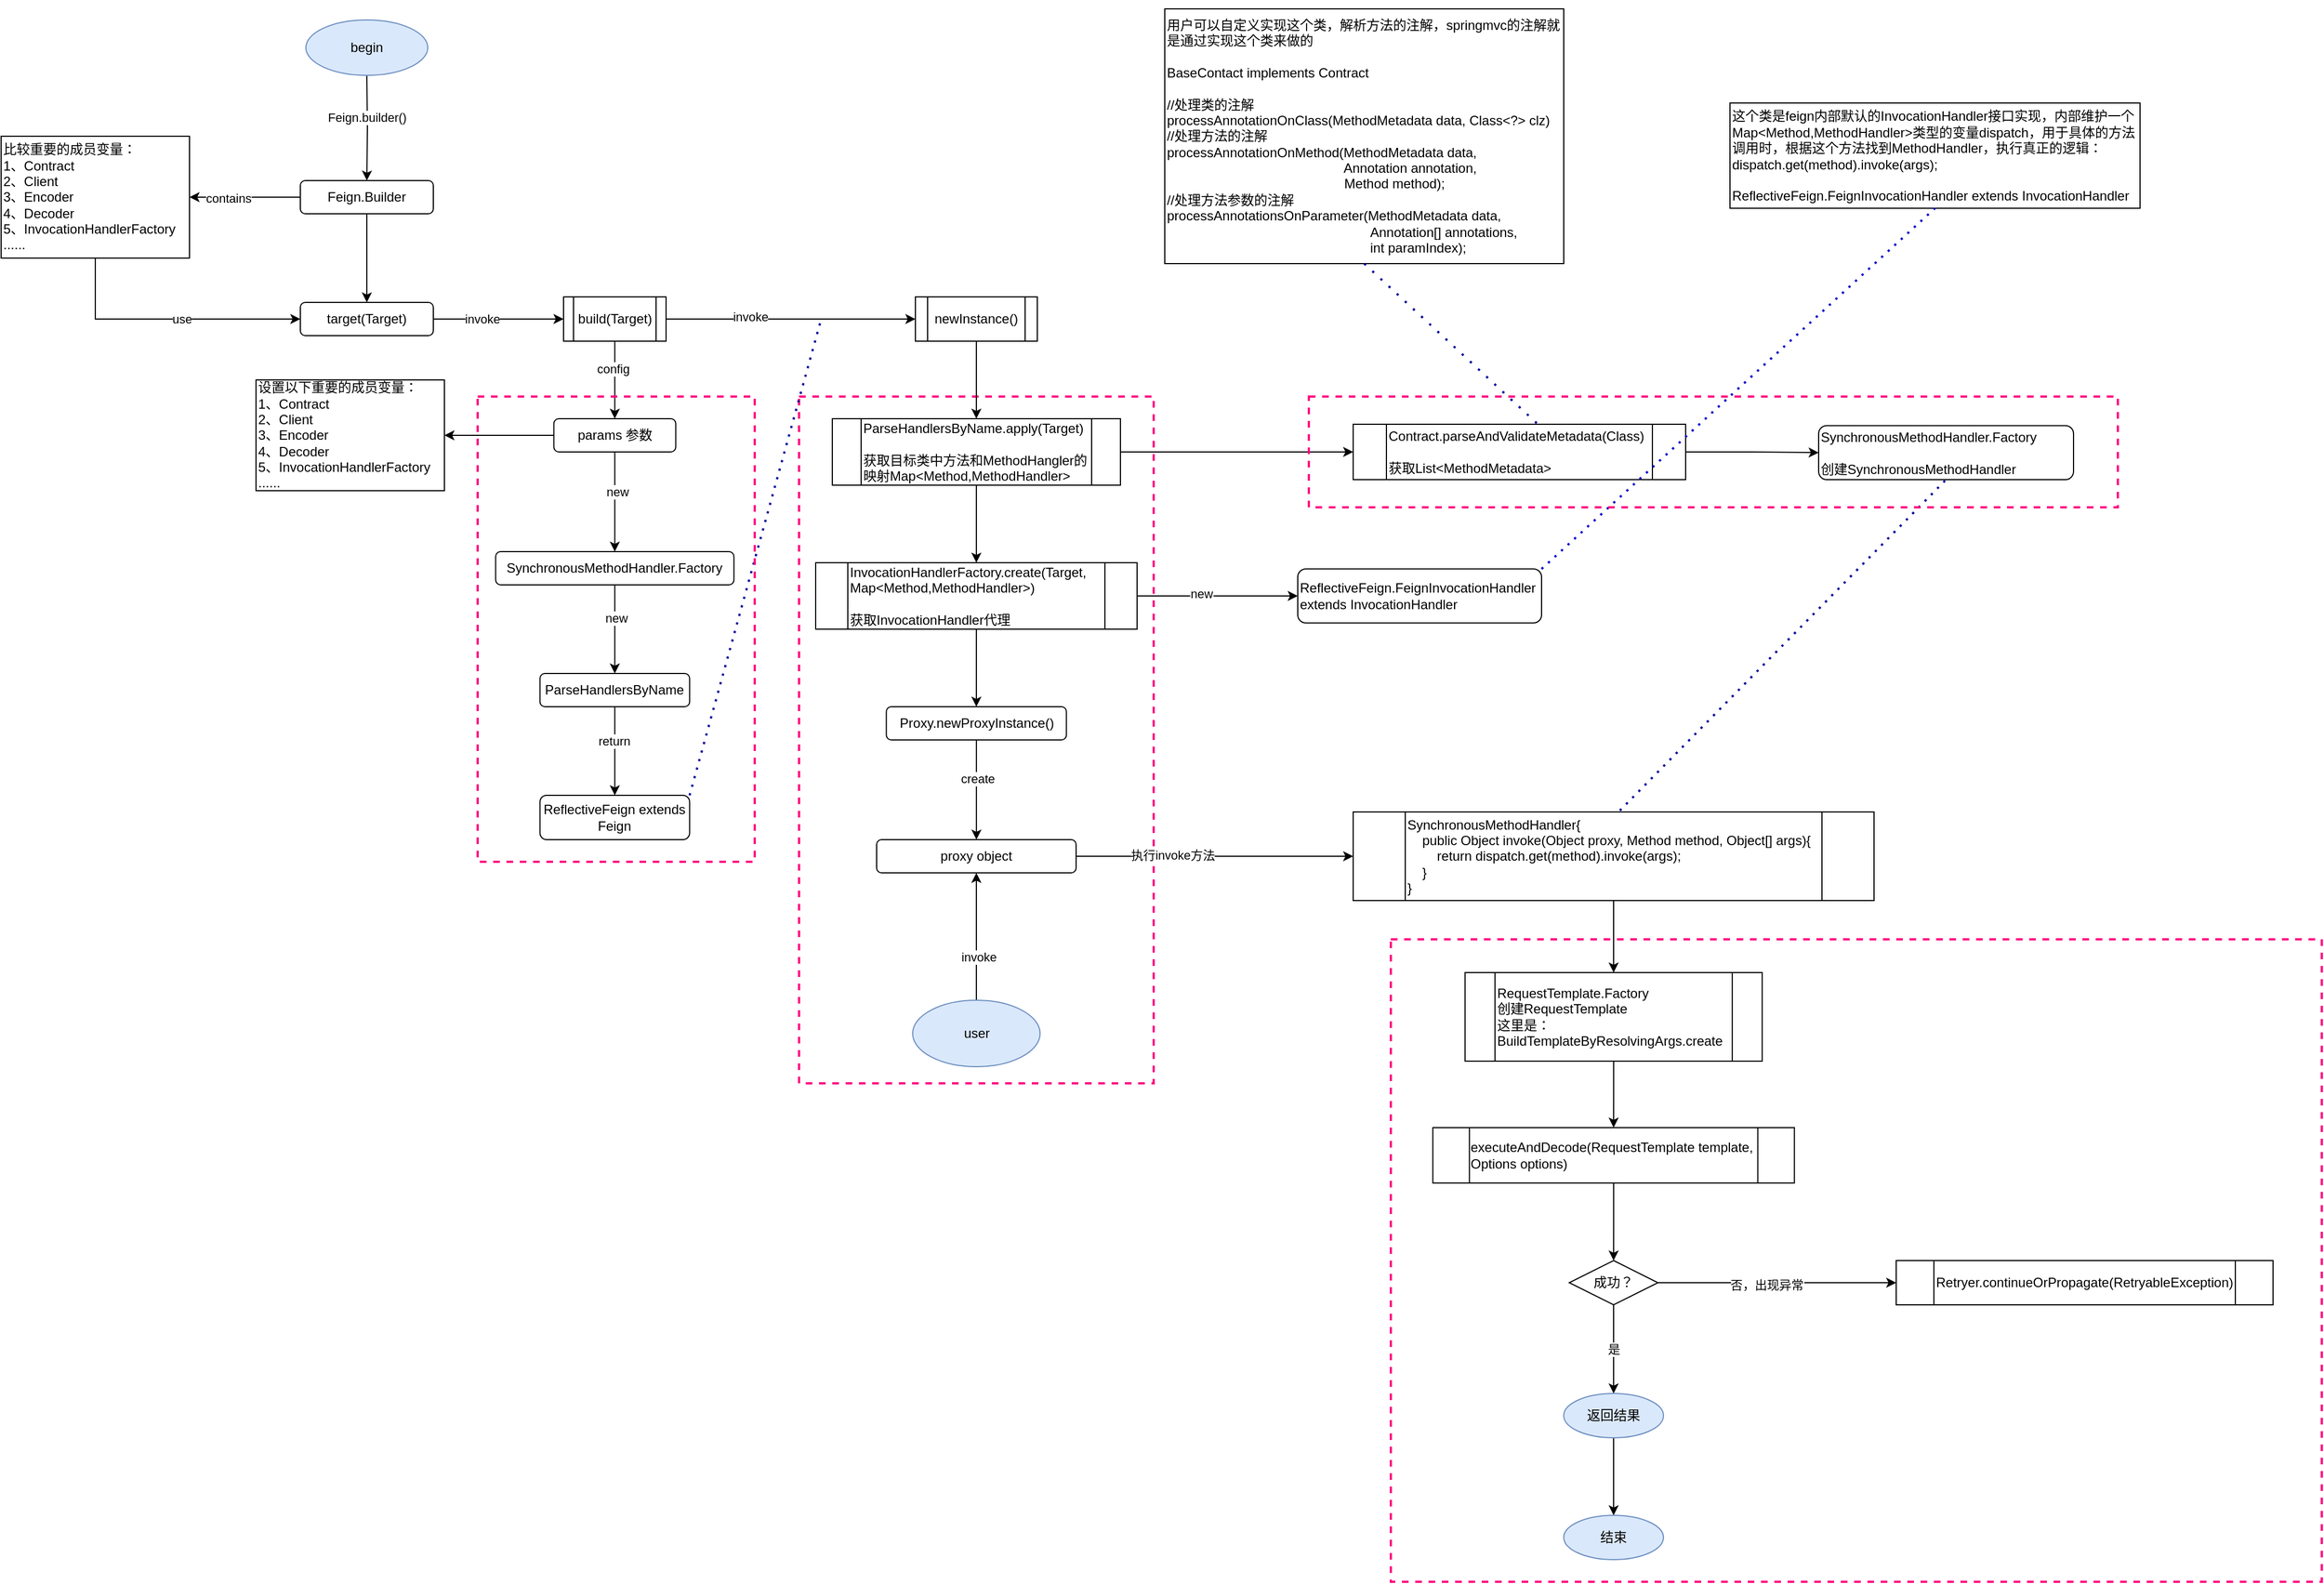 <mxfile version="14.4.3" type="device"><diagram id="6a731a19-8d31-9384-78a2-239565b7b9f0" name="Page-1"><mxGraphModel dx="981" dy="567" grid="1" gridSize="10" guides="1" tooltips="1" connect="1" arrows="1" fold="1" page="1" pageScale="1" pageWidth="1169" pageHeight="827" background="#ffffff" math="0" shadow="0"><root><mxCell id="0"/><mxCell id="1" parent="0"/><mxCell id="ogojxiKOo8UqRwc0kXtk-1" value="" style="rounded=0;whiteSpace=wrap;html=1;dashed=1;fontColor=#ffffff;fillColor=none;strokeColor=#FF0080;strokeWidth=2;" vertex="1" parent="1"><mxGeometry x="820" y="400" width="320" height="620" as="geometry"/></mxCell><mxCell id="JrtpVYV2UDB9AaNLbcGa-9" style="edgeStyle=orthogonalEdgeStyle;rounded=0;orthogonalLoop=1;jettySize=auto;html=1;entryX=1;entryY=0.5;entryDx=0;entryDy=0;" parent="1" source="JrtpVYV2UDB9AaNLbcGa-2" target="JrtpVYV2UDB9AaNLbcGa-3" edge="1"><mxGeometry relative="1" as="geometry"/></mxCell><mxCell id="JrtpVYV2UDB9AaNLbcGa-30" value="contains" style="edgeLabel;html=1;align=center;verticalAlign=middle;resizable=0;points=[];" parent="JrtpVYV2UDB9AaNLbcGa-9" vertex="1" connectable="0"><mxGeometry x="0.296" y="1" relative="1" as="geometry"><mxPoint as="offset"/></mxGeometry></mxCell><mxCell id="JrtpVYV2UDB9AaNLbcGa-14" style="edgeStyle=orthogonalEdgeStyle;rounded=0;orthogonalLoop=1;jettySize=auto;html=1;entryX=0.5;entryY=0;entryDx=0;entryDy=0;" parent="1" source="JrtpVYV2UDB9AaNLbcGa-2" target="JrtpVYV2UDB9AaNLbcGa-45" edge="1"><mxGeometry relative="1" as="geometry"><mxPoint x="430" y="310" as="targetPoint"/></mxGeometry></mxCell><mxCell id="JrtpVYV2UDB9AaNLbcGa-2" value="Feign.Builder" style="rounded=1;whiteSpace=wrap;html=1;" parent="1" vertex="1"><mxGeometry x="370" y="205" width="120" height="30" as="geometry"/></mxCell><mxCell id="JrtpVYV2UDB9AaNLbcGa-16" style="edgeStyle=orthogonalEdgeStyle;rounded=0;orthogonalLoop=1;jettySize=auto;html=1;entryX=0;entryY=0.5;entryDx=0;entryDy=0;exitX=0.5;exitY=1;exitDx=0;exitDy=0;" parent="1" source="JrtpVYV2UDB9AaNLbcGa-3" target="JrtpVYV2UDB9AaNLbcGa-45" edge="1"><mxGeometry relative="1" as="geometry"><mxPoint x="378.75" y="330" as="targetPoint"/></mxGeometry></mxCell><mxCell id="JrtpVYV2UDB9AaNLbcGa-29" value="use" style="edgeLabel;html=1;align=center;verticalAlign=middle;resizable=0;points=[];" parent="JrtpVYV2UDB9AaNLbcGa-16" vertex="1" connectable="0"><mxGeometry x="0.105" relative="1" as="geometry"><mxPoint as="offset"/></mxGeometry></mxCell><mxCell id="JrtpVYV2UDB9AaNLbcGa-3" value="比较重要的成员变量：&lt;br&gt;1、Contract&lt;br&gt;2、Client&lt;br&gt;3、Encoder&lt;br&gt;4、Decoder&lt;br&gt;5、InvocationHandlerFactory&lt;br&gt;......" style="rounded=0;whiteSpace=wrap;html=1;align=left;" parent="1" vertex="1"><mxGeometry x="100" y="165" width="170" height="110" as="geometry"/></mxCell><mxCell id="R2fqraoWeLq5Wryng2f1-19" style="edgeStyle=orthogonalEdgeStyle;rounded=0;orthogonalLoop=1;jettySize=auto;html=1;entryX=0;entryY=0.5;entryDx=0;entryDy=0;" parent="1" source="JrtpVYV2UDB9AaNLbcGa-6" edge="1" target="R2fqraoWeLq5Wryng2f1-23"><mxGeometry relative="1" as="geometry"><mxPoint x="1200" y="815" as="targetPoint"/></mxGeometry></mxCell><mxCell id="R2fqraoWeLq5Wryng2f1-20" value="执行invoke方法" style="edgeLabel;html=1;align=center;verticalAlign=middle;resizable=0;points=[];" parent="R2fqraoWeLq5Wryng2f1-19" vertex="1" connectable="0"><mxGeometry x="-0.308" y="1" relative="1" as="geometry"><mxPoint as="offset"/></mxGeometry></mxCell><mxCell id="JrtpVYV2UDB9AaNLbcGa-6" value="proxy object" style="rounded=1;whiteSpace=wrap;html=1;" parent="1" vertex="1"><mxGeometry x="890" y="800" width="180" height="30" as="geometry"/></mxCell><mxCell id="JrtpVYV2UDB9AaNLbcGa-11" style="edgeStyle=orthogonalEdgeStyle;rounded=0;orthogonalLoop=1;jettySize=auto;html=1;entryX=0.5;entryY=0;entryDx=0;entryDy=0;" parent="1" target="JrtpVYV2UDB9AaNLbcGa-2" edge="1"><mxGeometry relative="1" as="geometry"><mxPoint x="430" y="110" as="sourcePoint"/></mxGeometry></mxCell><mxCell id="JrtpVYV2UDB9AaNLbcGa-12" value="Feign.builder()" style="edgeLabel;html=1;align=center;verticalAlign=middle;resizable=0;points=[];" parent="JrtpVYV2UDB9AaNLbcGa-11" vertex="1" connectable="0"><mxGeometry x="-0.217" y="-1" relative="1" as="geometry"><mxPoint as="offset"/></mxGeometry></mxCell><mxCell id="JrtpVYV2UDB9AaNLbcGa-20" style="edgeStyle=orthogonalEdgeStyle;rounded=0;orthogonalLoop=1;jettySize=auto;html=1;entryX=0;entryY=0.5;entryDx=0;entryDy=0;exitX=1;exitY=0.5;exitDx=0;exitDy=0;" parent="1" source="JrtpVYV2UDB9AaNLbcGa-45" target="JrtpVYV2UDB9AaNLbcGa-18" edge="1"><mxGeometry relative="1" as="geometry"><mxPoint x="481.25" y="330" as="sourcePoint"/></mxGeometry></mxCell><mxCell id="JrtpVYV2UDB9AaNLbcGa-22" value="invoke" style="edgeLabel;html=1;align=center;verticalAlign=middle;resizable=0;points=[];" parent="JrtpVYV2UDB9AaNLbcGa-20" vertex="1" connectable="0"><mxGeometry x="-0.262" relative="1" as="geometry"><mxPoint as="offset"/></mxGeometry></mxCell><mxCell id="JrtpVYV2UDB9AaNLbcGa-21" style="edgeStyle=orthogonalEdgeStyle;rounded=0;orthogonalLoop=1;jettySize=auto;html=1;entryX=0;entryY=0.5;entryDx=0;entryDy=0;" parent="1" source="JrtpVYV2UDB9AaNLbcGa-18" target="JrtpVYV2UDB9AaNLbcGa-19" edge="1"><mxGeometry relative="1" as="geometry"/></mxCell><mxCell id="JrtpVYV2UDB9AaNLbcGa-23" value="invoke" style="edgeLabel;html=1;align=center;verticalAlign=middle;resizable=0;points=[];" parent="JrtpVYV2UDB9AaNLbcGa-21" vertex="1" connectable="0"><mxGeometry x="-0.327" y="2" relative="1" as="geometry"><mxPoint as="offset"/></mxGeometry></mxCell><mxCell id="JrtpVYV2UDB9AaNLbcGa-26" style="edgeStyle=orthogonalEdgeStyle;rounded=0;orthogonalLoop=1;jettySize=auto;html=1;entryX=0.5;entryY=0;entryDx=0;entryDy=0;" parent="1" source="JrtpVYV2UDB9AaNLbcGa-18" target="JrtpVYV2UDB9AaNLbcGa-25" edge="1"><mxGeometry relative="1" as="geometry"/></mxCell><mxCell id="JrtpVYV2UDB9AaNLbcGa-35" value="config" style="edgeLabel;html=1;align=center;verticalAlign=middle;resizable=0;points=[];" parent="JrtpVYV2UDB9AaNLbcGa-26" vertex="1" connectable="0"><mxGeometry x="-0.303" y="-2" relative="1" as="geometry"><mxPoint as="offset"/></mxGeometry></mxCell><mxCell id="JrtpVYV2UDB9AaNLbcGa-18" value="build(&lt;span style=&quot;background-color: rgb(255 , 255 , 255)&quot;&gt;Target&lt;/span&gt;)" style="shape=process;whiteSpace=wrap;html=1;backgroundOutline=1;" parent="1" vertex="1"><mxGeometry x="607.5" y="310" width="92.5" height="40" as="geometry"/></mxCell><mxCell id="JrtpVYV2UDB9AaNLbcGa-51" style="edgeStyle=orthogonalEdgeStyle;rounded=0;orthogonalLoop=1;jettySize=auto;html=1;entryX=0.5;entryY=0;entryDx=0;entryDy=0;" parent="1" source="JrtpVYV2UDB9AaNLbcGa-19" target="JrtpVYV2UDB9AaNLbcGa-50" edge="1"><mxGeometry relative="1" as="geometry"/></mxCell><mxCell id="JrtpVYV2UDB9AaNLbcGa-19" value="newInstance()" style="shape=process;whiteSpace=wrap;html=1;backgroundOutline=1;" parent="1" vertex="1"><mxGeometry x="925" y="310" width="110" height="40" as="geometry"/></mxCell><mxCell id="JrtpVYV2UDB9AaNLbcGa-28" style="edgeStyle=orthogonalEdgeStyle;rounded=0;orthogonalLoop=1;jettySize=auto;html=1;entryX=1;entryY=0.5;entryDx=0;entryDy=0;" parent="1" source="JrtpVYV2UDB9AaNLbcGa-25" target="JrtpVYV2UDB9AaNLbcGa-27" edge="1"><mxGeometry relative="1" as="geometry"/></mxCell><mxCell id="JrtpVYV2UDB9AaNLbcGa-33" style="edgeStyle=orthogonalEdgeStyle;rounded=0;orthogonalLoop=1;jettySize=auto;html=1;entryX=0.5;entryY=0;entryDx=0;entryDy=0;" parent="1" source="JrtpVYV2UDB9AaNLbcGa-25" target="JrtpVYV2UDB9AaNLbcGa-31" edge="1"><mxGeometry relative="1" as="geometry"/></mxCell><mxCell id="JrtpVYV2UDB9AaNLbcGa-36" value="new" style="edgeLabel;html=1;align=center;verticalAlign=middle;resizable=0;points=[];" parent="JrtpVYV2UDB9AaNLbcGa-33" vertex="1" connectable="0"><mxGeometry x="-0.213" y="2" relative="1" as="geometry"><mxPoint as="offset"/></mxGeometry></mxCell><mxCell id="JrtpVYV2UDB9AaNLbcGa-25" value="params 参数" style="rounded=1;whiteSpace=wrap;html=1;" parent="1" vertex="1"><mxGeometry x="598.75" y="420" width="110" height="30" as="geometry"/></mxCell><mxCell id="JrtpVYV2UDB9AaNLbcGa-27" value="设置以下重要的成员变量：&lt;br&gt;1、Contract&lt;br&gt;2、Client&lt;br&gt;3、Encoder&lt;br&gt;4、Decoder&lt;br&gt;5、InvocationHandlerFactory&lt;br&gt;......" style="rounded=0;whiteSpace=wrap;html=1;align=left;" parent="1" vertex="1"><mxGeometry x="330" y="385" width="170" height="100" as="geometry"/></mxCell><mxCell id="JrtpVYV2UDB9AaNLbcGa-38" style="edgeStyle=orthogonalEdgeStyle;rounded=0;orthogonalLoop=1;jettySize=auto;html=1;entryX=0.5;entryY=0;entryDx=0;entryDy=0;" parent="1" source="JrtpVYV2UDB9AaNLbcGa-31" target="JrtpVYV2UDB9AaNLbcGa-34" edge="1"><mxGeometry relative="1" as="geometry"/></mxCell><mxCell id="JrtpVYV2UDB9AaNLbcGa-39" value="new" style="edgeLabel;html=1;align=center;verticalAlign=middle;resizable=0;points=[];" parent="JrtpVYV2UDB9AaNLbcGa-38" vertex="1" connectable="0"><mxGeometry x="-0.245" y="1" relative="1" as="geometry"><mxPoint as="offset"/></mxGeometry></mxCell><mxCell id="JrtpVYV2UDB9AaNLbcGa-31" value="SynchronousMethodHandler.Factory" style="rounded=1;whiteSpace=wrap;html=1;" parent="1" vertex="1"><mxGeometry x="546.25" y="540" width="215" height="30" as="geometry"/></mxCell><mxCell id="JrtpVYV2UDB9AaNLbcGa-41" style="edgeStyle=orthogonalEdgeStyle;rounded=0;orthogonalLoop=1;jettySize=auto;html=1;" parent="1" source="JrtpVYV2UDB9AaNLbcGa-34" target="JrtpVYV2UDB9AaNLbcGa-40" edge="1"><mxGeometry relative="1" as="geometry"/></mxCell><mxCell id="JrtpVYV2UDB9AaNLbcGa-42" value="return" style="edgeLabel;html=1;align=center;verticalAlign=middle;resizable=0;points=[];" parent="JrtpVYV2UDB9AaNLbcGa-41" vertex="1" connectable="0"><mxGeometry x="-0.24" y="-1" relative="1" as="geometry"><mxPoint as="offset"/></mxGeometry></mxCell><mxCell id="JrtpVYV2UDB9AaNLbcGa-34" value="ParseHandlersByName" style="rounded=1;whiteSpace=wrap;html=1;" parent="1" vertex="1"><mxGeometry x="586.25" y="650" width="135" height="30" as="geometry"/></mxCell><mxCell id="JrtpVYV2UDB9AaNLbcGa-40" value="ReflectiveFeign extends Feign" style="rounded=1;whiteSpace=wrap;html=1;" parent="1" vertex="1"><mxGeometry x="586.25" y="760" width="135" height="40" as="geometry"/></mxCell><mxCell id="JrtpVYV2UDB9AaNLbcGa-45" value="&lt;span style=&quot;background-color: rgb(255 , 255 , 255)&quot;&gt;&lt;font&gt;target(Target)&lt;/font&gt;&lt;/span&gt;" style="rounded=1;whiteSpace=wrap;html=1;" parent="1" vertex="1"><mxGeometry x="370" y="315" width="120" height="30" as="geometry"/></mxCell><mxCell id="JrtpVYV2UDB9AaNLbcGa-56" style="edgeStyle=orthogonalEdgeStyle;rounded=0;orthogonalLoop=1;jettySize=auto;html=1;entryX=0.5;entryY=0;entryDx=0;entryDy=0;" parent="1" source="JrtpVYV2UDB9AaNLbcGa-50" target="JrtpVYV2UDB9AaNLbcGa-53" edge="1"><mxGeometry relative="1" as="geometry"/></mxCell><mxCell id="JrtpVYV2UDB9AaNLbcGa-62" style="edgeStyle=orthogonalEdgeStyle;rounded=0;orthogonalLoop=1;jettySize=auto;html=1;entryX=0;entryY=0.5;entryDx=0;entryDy=0;" parent="1" source="JrtpVYV2UDB9AaNLbcGa-50" target="JrtpVYV2UDB9AaNLbcGa-61" edge="1"><mxGeometry relative="1" as="geometry"/></mxCell><mxCell id="JrtpVYV2UDB9AaNLbcGa-50" value="ParseHandlersByName.apply(Target)&lt;br&gt;&lt;br&gt;获取目标类中方法和MethodHangler的映射Map&amp;lt;Method,MethodHandler&amp;gt;" style="shape=process;whiteSpace=wrap;html=1;backgroundOutline=1;align=left;" parent="1" vertex="1"><mxGeometry x="850" y="420" width="260" height="60" as="geometry"/></mxCell><mxCell id="JrtpVYV2UDB9AaNLbcGa-57" style="edgeStyle=orthogonalEdgeStyle;rounded=0;orthogonalLoop=1;jettySize=auto;html=1;entryX=0.5;entryY=0;entryDx=0;entryDy=0;" parent="1" source="JrtpVYV2UDB9AaNLbcGa-53" target="JrtpVYV2UDB9AaNLbcGa-54" edge="1"><mxGeometry relative="1" as="geometry"/></mxCell><mxCell id="R2fqraoWeLq5Wryng2f1-11" style="edgeStyle=orthogonalEdgeStyle;rounded=0;orthogonalLoop=1;jettySize=auto;html=1;entryX=0;entryY=0.5;entryDx=0;entryDy=0;" parent="1" source="JrtpVYV2UDB9AaNLbcGa-53" target="R2fqraoWeLq5Wryng2f1-10" edge="1"><mxGeometry relative="1" as="geometry"/></mxCell><mxCell id="R2fqraoWeLq5Wryng2f1-12" value="new" style="edgeLabel;html=1;align=center;verticalAlign=middle;resizable=0;points=[];" parent="R2fqraoWeLq5Wryng2f1-11" vertex="1" connectable="0"><mxGeometry x="-0.2" y="2" relative="1" as="geometry"><mxPoint as="offset"/></mxGeometry></mxCell><mxCell id="JrtpVYV2UDB9AaNLbcGa-53" value="InvocationHandlerFactory.create(Target,&lt;br&gt;Map&amp;lt;Method,MethodHandler&amp;gt;)&lt;br&gt;&lt;br&gt;获取InvocationHandler代理" style="shape=process;whiteSpace=wrap;html=1;backgroundOutline=1;align=left;" parent="1" vertex="1"><mxGeometry x="835" y="550" width="290" height="60" as="geometry"/></mxCell><mxCell id="JrtpVYV2UDB9AaNLbcGa-58" style="edgeStyle=orthogonalEdgeStyle;rounded=0;orthogonalLoop=1;jettySize=auto;html=1;" parent="1" source="JrtpVYV2UDB9AaNLbcGa-54" target="JrtpVYV2UDB9AaNLbcGa-6" edge="1"><mxGeometry relative="1" as="geometry"><Array as="points"><mxPoint x="980" y="750"/><mxPoint x="980" y="750"/></Array></mxGeometry></mxCell><mxCell id="JrtpVYV2UDB9AaNLbcGa-60" value="create" style="edgeLabel;html=1;align=center;verticalAlign=middle;resizable=0;points=[];" parent="JrtpVYV2UDB9AaNLbcGa-58" vertex="1" connectable="0"><mxGeometry x="-0.231" y="1" relative="1" as="geometry"><mxPoint as="offset"/></mxGeometry></mxCell><mxCell id="JrtpVYV2UDB9AaNLbcGa-54" value="Proxy.newProxyInstance()" style="rounded=1;whiteSpace=wrap;html=1;" parent="1" vertex="1"><mxGeometry x="898.75" y="680" width="162.5" height="30" as="geometry"/></mxCell><mxCell id="JrtpVYV2UDB9AaNLbcGa-59" value="&lt;span&gt;begin&lt;/span&gt;" style="ellipse;whiteSpace=wrap;html=1;fillColor=#dae8fc;strokeColor=#6c8ebf;" parent="1" vertex="1"><mxGeometry x="375" y="60" width="110" height="50" as="geometry"/></mxCell><mxCell id="R2fqraoWeLq5Wryng2f1-3" style="edgeStyle=orthogonalEdgeStyle;rounded=0;orthogonalLoop=1;jettySize=auto;html=1;entryX=0;entryY=0.5;entryDx=0;entryDy=0;" parent="1" source="JrtpVYV2UDB9AaNLbcGa-61" target="R2fqraoWeLq5Wryng2f1-2" edge="1"><mxGeometry relative="1" as="geometry"/></mxCell><mxCell id="JrtpVYV2UDB9AaNLbcGa-61" value="Contract.parseAndValidateMetadata(Class)&lt;br&gt;&lt;br&gt;获取List&amp;lt;MethodMetadata&amp;gt;" style="shape=process;whiteSpace=wrap;html=1;backgroundOutline=1;align=left;" parent="1" vertex="1"><mxGeometry x="1320" y="425" width="300" height="50" as="geometry"/></mxCell><mxCell id="JrtpVYV2UDB9AaNLbcGa-63" value="&lt;br&gt;用户可以自定义实现这个类，解析方法的注解，springmvc的注解就是通过实现这个类来做的&lt;br&gt;&lt;br&gt;BaseContact implements Contract&lt;br&gt;&lt;br&gt;//处理类的注解&lt;br&gt;processAnnotationOnClass(MethodMetadata data, Class&amp;lt;?&amp;gt; clz)&lt;br&gt;//处理方法的注解&lt;br&gt;&lt;div&gt;processAnnotationOnMethod(MethodMetadata data,&lt;/div&gt;&lt;div&gt;&lt;span&gt;&#9;&#9;&lt;/span&gt;&amp;nbsp; &amp;nbsp; &amp;nbsp; &amp;nbsp; &amp;nbsp; &amp;nbsp; &amp;nbsp; &amp;nbsp; &amp;nbsp; &amp;nbsp; &amp;nbsp; &amp;nbsp; &amp;nbsp; &amp;nbsp; &amp;nbsp; &amp;nbsp; &amp;nbsp; &amp;nbsp; &amp;nbsp; &amp;nbsp; &amp;nbsp; &amp;nbsp; &amp;nbsp; &amp;nbsp; Annotation annotation,&lt;/div&gt;&lt;div&gt;&lt;span&gt;&#9;&#9;&lt;/span&gt;&amp;nbsp; &amp;nbsp; &amp;nbsp; &amp;nbsp; &amp;nbsp; &amp;nbsp; &amp;nbsp; &amp;nbsp; &amp;nbsp; &amp;nbsp; &amp;nbsp; &amp;nbsp; &amp;nbsp; &amp;nbsp; &amp;nbsp; &amp;nbsp; &amp;nbsp; &amp;nbsp; &amp;nbsp; &amp;nbsp; &amp;nbsp; &amp;nbsp; &amp;nbsp; &amp;nbsp; Method method);&lt;/div&gt;&lt;div&gt;//处理方法参数的注解&lt;/div&gt;&lt;div&gt;&lt;div&gt;processAnnotationsOnParameter(MethodMetadata data,&lt;/div&gt;&lt;div&gt;&lt;span&gt;&#9;&#9;&lt;/span&gt;&amp;nbsp; &amp;nbsp; &amp;nbsp; &amp;nbsp; &amp;nbsp; &amp;nbsp; &amp;nbsp; &amp;nbsp; &amp;nbsp; &amp;nbsp; &amp;nbsp; &amp;nbsp; &amp;nbsp; &amp;nbsp; &amp;nbsp; &amp;nbsp; &amp;nbsp; &amp;nbsp; &amp;nbsp; &amp;nbsp; &amp;nbsp; &amp;nbsp; &amp;nbsp; &amp;nbsp; &amp;nbsp; &amp;nbsp; &amp;nbsp; &amp;nbsp;Annotation[] annotations,&lt;/div&gt;&lt;div&gt;&lt;span&gt;&#9;&#9;&lt;/span&gt;&amp;nbsp; &amp;nbsp; &amp;nbsp; &amp;nbsp; &amp;nbsp; &amp;nbsp; &amp;nbsp; &amp;nbsp; &amp;nbsp; &amp;nbsp; &amp;nbsp; &amp;nbsp; &amp;nbsp; &amp;nbsp; &amp;nbsp; &amp;nbsp; &amp;nbsp; &amp;nbsp; &amp;nbsp; &amp;nbsp; &amp;nbsp; &amp;nbsp; &amp;nbsp; &amp;nbsp; &amp;nbsp; &amp;nbsp; &amp;nbsp; &amp;nbsp;int paramIndex);&lt;/div&gt;&lt;/div&gt;&lt;div&gt;&lt;br&gt;&lt;/div&gt;" style="rounded=0;whiteSpace=wrap;html=1;align=left;" parent="1" vertex="1"><mxGeometry x="1150" y="50" width="360" height="230" as="geometry"/></mxCell><mxCell id="JrtpVYV2UDB9AaNLbcGa-65" value="" style="endArrow=none;dashed=1;html=1;dashPattern=1 4;strokeWidth=2;entryX=0.554;entryY=-0.01;entryDx=0;entryDy=0;exitX=0.5;exitY=1;exitDx=0;exitDy=0;entryPerimeter=0;strokeColor=#000099;" parent="1" source="JrtpVYV2UDB9AaNLbcGa-63" target="JrtpVYV2UDB9AaNLbcGa-61" edge="1"><mxGeometry width="50" height="50" relative="1" as="geometry"><mxPoint x="620" y="1000" as="sourcePoint"/><mxPoint x="1370" y="540" as="targetPoint"/></mxGeometry></mxCell><mxCell id="R2fqraoWeLq5Wryng2f1-2" value="SynchronousMethodHandler.Factory&lt;br&gt;&lt;br&gt;创建SynchronousMethodHandler" style="rounded=1;whiteSpace=wrap;html=1;align=left;" parent="1" vertex="1"><mxGeometry x="1740" y="426.25" width="230" height="48.75" as="geometry"/></mxCell><mxCell id="R2fqraoWeLq5Wryng2f1-4" value="" style="endArrow=none;dashed=1;html=1;dashPattern=1 3;strokeWidth=2;fillColor=#f8cecc;strokeColor=#000099;" parent="1" edge="1"><mxGeometry width="50" height="50" relative="1" as="geometry"><mxPoint x="721.25" y="760" as="sourcePoint"/><mxPoint x="840" y="330" as="targetPoint"/></mxGeometry></mxCell><mxCell id="R2fqraoWeLq5Wryng2f1-10" value="ReflectiveFeign.FeignInvocationHandler extends&amp;nbsp;InvocationHandler" style="rounded=1;whiteSpace=wrap;html=1;align=left;" parent="1" vertex="1"><mxGeometry x="1270" y="555.63" width="220" height="48.75" as="geometry"/></mxCell><mxCell id="R2fqraoWeLq5Wryng2f1-13" value="这个类是feign内部默认的InvocationHandler接口实现，内部维护一个&lt;br&gt;Map&amp;lt;Method,MethodHandler&amp;gt;类型的变量dispatch，用于具体的方法调用时，根据这个方法找到MethodHandler，执行真正的逻辑：&lt;br&gt;dispatch.get(method).invoke(args);&lt;br&gt;&lt;br&gt;ReflectiveFeign.FeignInvocationHandler extends&amp;nbsp;InvocationHandler" style="rounded=0;whiteSpace=wrap;html=1;align=left;" parent="1" vertex="1"><mxGeometry x="1660" y="135" width="370" height="95" as="geometry"/></mxCell><mxCell id="R2fqraoWeLq5Wryng2f1-14" value="" style="endArrow=none;dashed=1;html=1;dashPattern=1 3;strokeWidth=2;exitX=1;exitY=0;exitDx=0;exitDy=0;fillColor=#f8cecc;entryX=0.5;entryY=1;entryDx=0;entryDy=0;strokeColor=#0000CC;" parent="1" source="R2fqraoWeLq5Wryng2f1-10" target="R2fqraoWeLq5Wryng2f1-13" edge="1"><mxGeometry width="50" height="50" relative="1" as="geometry"><mxPoint x="1690" y="230" as="sourcePoint"/><mxPoint x="1740" y="180" as="targetPoint"/></mxGeometry></mxCell><mxCell id="R2fqraoWeLq5Wryng2f1-16" style="edgeStyle=orthogonalEdgeStyle;rounded=0;orthogonalLoop=1;jettySize=auto;html=1;entryX=0.5;entryY=1;entryDx=0;entryDy=0;" parent="1" source="R2fqraoWeLq5Wryng2f1-15" target="JrtpVYV2UDB9AaNLbcGa-6" edge="1"><mxGeometry relative="1" as="geometry"/></mxCell><mxCell id="R2fqraoWeLq5Wryng2f1-17" value="invoke" style="edgeLabel;html=1;align=center;verticalAlign=middle;resizable=0;points=[];" parent="R2fqraoWeLq5Wryng2f1-16" vertex="1" connectable="0"><mxGeometry x="-0.317" y="-2" relative="1" as="geometry"><mxPoint as="offset"/></mxGeometry></mxCell><mxCell id="R2fqraoWeLq5Wryng2f1-15" value="&lt;span&gt;user&lt;/span&gt;" style="ellipse;whiteSpace=wrap;html=1;fillColor=#dae8fc;strokeColor=#6c8ebf;" parent="1" vertex="1"><mxGeometry x="922.5" y="945" width="115" height="60" as="geometry"/></mxCell><mxCell id="R2fqraoWeLq5Wryng2f1-26" style="edgeStyle=orthogonalEdgeStyle;rounded=0;orthogonalLoop=1;jettySize=auto;html=1;entryX=0.5;entryY=0;entryDx=0;entryDy=0;" parent="1" source="R2fqraoWeLq5Wryng2f1-23" target="R2fqraoWeLq5Wryng2f1-25" edge="1"><mxGeometry relative="1" as="geometry"/></mxCell><mxCell id="R2fqraoWeLq5Wryng2f1-23" value="&lt;span&gt;SynchronousMethodHandler{&lt;/span&gt;&lt;br&gt;&lt;div&gt;&amp;nbsp; &amp;nbsp; public Object invoke(Object proxy, Method method, Object[] args){&lt;/div&gt;&lt;div&gt;&lt;/div&gt;&lt;div&gt;&amp;nbsp; &amp;nbsp; &amp;nbsp; &amp;nbsp; return dispatch.get(method).invoke(args);&lt;/div&gt;&lt;div&gt;&amp;nbsp; &amp;nbsp; }&lt;/div&gt;&lt;span&gt;&lt;div&gt;&lt;span&gt;}&lt;/span&gt;&lt;/div&gt;&lt;/span&gt;" style="shape=process;whiteSpace=wrap;html=1;backgroundOutline=1;align=left;" parent="1" vertex="1"><mxGeometry x="1320" y="775" width="470" height="80" as="geometry"/></mxCell><mxCell id="R2fqraoWeLq5Wryng2f1-28" style="edgeStyle=orthogonalEdgeStyle;rounded=0;orthogonalLoop=1;jettySize=auto;html=1;entryX=0.5;entryY=0;entryDx=0;entryDy=0;" parent="1" source="R2fqraoWeLq5Wryng2f1-25" target="R2fqraoWeLq5Wryng2f1-27" edge="1"><mxGeometry relative="1" as="geometry"/></mxCell><mxCell id="R2fqraoWeLq5Wryng2f1-25" value="RequestTemplate.Factory&lt;br&gt;创建RequestTemplate&lt;br&gt;这里是：&lt;br&gt;&lt;span style=&quot;text-align: center&quot;&gt;BuildTemplateByResolvingArgs.create&lt;/span&gt;" style="shape=process;whiteSpace=wrap;html=1;backgroundOutline=1;align=left;" parent="1" vertex="1"><mxGeometry x="1420.95" y="920" width="268.12" height="80" as="geometry"/></mxCell><mxCell id="R2fqraoWeLq5Wryng2f1-31" style="edgeStyle=orthogonalEdgeStyle;rounded=0;orthogonalLoop=1;jettySize=auto;html=1;entryX=0.5;entryY=0;entryDx=0;entryDy=0;" parent="1" source="R2fqraoWeLq5Wryng2f1-27" target="R2fqraoWeLq5Wryng2f1-30" edge="1"><mxGeometry relative="1" as="geometry"/></mxCell><mxCell id="R2fqraoWeLq5Wryng2f1-27" value="executeAndDecode(RequestTemplate template, Options options)" style="shape=process;whiteSpace=wrap;html=1;backgroundOutline=1;align=left;" parent="1" vertex="1"><mxGeometry x="1391.88" y="1060" width="326.25" height="50" as="geometry"/></mxCell><mxCell id="R2fqraoWeLq5Wryng2f1-34" value="是" style="edgeStyle=orthogonalEdgeStyle;rounded=0;orthogonalLoop=1;jettySize=auto;html=1;entryX=0.5;entryY=0;entryDx=0;entryDy=0;" parent="1" source="R2fqraoWeLq5Wryng2f1-30" target="R2fqraoWeLq5Wryng2f1-33" edge="1"><mxGeometry relative="1" as="geometry"/></mxCell><mxCell id="R2fqraoWeLq5Wryng2f1-36" style="edgeStyle=orthogonalEdgeStyle;rounded=0;orthogonalLoop=1;jettySize=auto;html=1;entryX=0;entryY=0.5;entryDx=0;entryDy=0;" parent="1" source="R2fqraoWeLq5Wryng2f1-30" target="R2fqraoWeLq5Wryng2f1-35" edge="1"><mxGeometry relative="1" as="geometry"/></mxCell><mxCell id="R2fqraoWeLq5Wryng2f1-37" value="否，出现异常" style="edgeLabel;html=1;align=center;verticalAlign=middle;resizable=0;points=[];" parent="R2fqraoWeLq5Wryng2f1-36" vertex="1" connectable="0"><mxGeometry x="-0.095" y="-2" relative="1" as="geometry"><mxPoint as="offset"/></mxGeometry></mxCell><mxCell id="R2fqraoWeLq5Wryng2f1-30" value="成功？" style="rhombus;whiteSpace=wrap;html=1;" parent="1" vertex="1"><mxGeometry x="1515" y="1180" width="80" height="40" as="geometry"/></mxCell><mxCell id="R2fqraoWeLq5Wryng2f1-43" style="edgeStyle=orthogonalEdgeStyle;rounded=0;orthogonalLoop=1;jettySize=auto;html=1;entryX=0.5;entryY=0;entryDx=0;entryDy=0;" parent="1" source="R2fqraoWeLq5Wryng2f1-33" target="R2fqraoWeLq5Wryng2f1-42" edge="1"><mxGeometry relative="1" as="geometry"/></mxCell><mxCell id="R2fqraoWeLq5Wryng2f1-33" value="&lt;span&gt;返回结果&lt;/span&gt;" style="ellipse;whiteSpace=wrap;html=1;fillColor=#dae8fc;strokeColor=#6c8ebf;" parent="1" vertex="1"><mxGeometry x="1510" y="1300" width="90" height="40" as="geometry"/></mxCell><mxCell id="R2fqraoWeLq5Wryng2f1-35" value="Retryer.continueOrPropagate(RetryableException)" style="shape=process;whiteSpace=wrap;html=1;backgroundOutline=1;align=left;" parent="1" vertex="1"><mxGeometry x="1810" y="1180" width="340" height="40" as="geometry"/></mxCell><mxCell id="R2fqraoWeLq5Wryng2f1-38" value="" style="endArrow=none;dashed=1;html=1;dashPattern=1 3;strokeWidth=2;exitX=0.512;exitY=-0.016;exitDx=0;exitDy=0;exitPerimeter=0;entryX=0.5;entryY=1;entryDx=0;entryDy=0;fillColor=#f8cecc;strokeColor=#000099;" parent="1" source="R2fqraoWeLq5Wryng2f1-23" target="R2fqraoWeLq5Wryng2f1-2" edge="1"><mxGeometry width="50" height="50" relative="1" as="geometry"><mxPoint x="1440" y="780" as="sourcePoint"/><mxPoint x="1490" y="730" as="targetPoint"/></mxGeometry></mxCell><mxCell id="R2fqraoWeLq5Wryng2f1-42" value="结束" style="ellipse;whiteSpace=wrap;html=1;fillColor=#dae8fc;strokeColor=#6c8ebf;" parent="1" vertex="1"><mxGeometry x="1510.01" y="1410" width="90" height="40" as="geometry"/></mxCell><mxCell id="ogojxiKOo8UqRwc0kXtk-2" value="" style="rounded=0;whiteSpace=wrap;html=1;dashed=1;fontColor=#ffffff;fillColor=none;strokeColor=#FF0080;strokeWidth=2;" vertex="1" parent="1"><mxGeometry x="1354" y="890" width="840" height="580" as="geometry"/></mxCell><mxCell id="ogojxiKOo8UqRwc0kXtk-3" value="" style="rounded=0;whiteSpace=wrap;html=1;dashed=1;fontColor=#ffffff;fillColor=none;strokeColor=#FF0080;strokeWidth=2;" vertex="1" parent="1"><mxGeometry x="530" y="400" width="250" height="420" as="geometry"/></mxCell><mxCell id="ogojxiKOo8UqRwc0kXtk-4" value="" style="rounded=0;whiteSpace=wrap;html=1;dashed=1;fontColor=#ffffff;fillColor=none;strokeColor=#FF0080;strokeWidth=2;" vertex="1" parent="1"><mxGeometry x="1280" y="400" width="730" height="100" as="geometry"/></mxCell></root></mxGraphModel></diagram></mxfile>